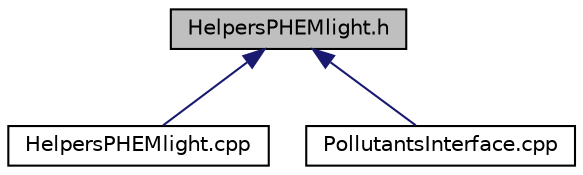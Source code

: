 digraph "HelpersPHEMlight.h"
{
  edge [fontname="Helvetica",fontsize="10",labelfontname="Helvetica",labelfontsize="10"];
  node [fontname="Helvetica",fontsize="10",shape=record];
  Node24 [label="HelpersPHEMlight.h",height=0.2,width=0.4,color="black", fillcolor="grey75", style="filled", fontcolor="black"];
  Node24 -> Node25 [dir="back",color="midnightblue",fontsize="10",style="solid",fontname="Helvetica"];
  Node25 [label="HelpersPHEMlight.cpp",height=0.2,width=0.4,color="black", fillcolor="white", style="filled",URL="$df/de3/_helpers_p_h_e_mlight_8cpp.html"];
  Node24 -> Node26 [dir="back",color="midnightblue",fontsize="10",style="solid",fontname="Helvetica"];
  Node26 [label="PollutantsInterface.cpp",height=0.2,width=0.4,color="black", fillcolor="white", style="filled",URL="$da/d94/_pollutants_interface_8cpp.html"];
}
